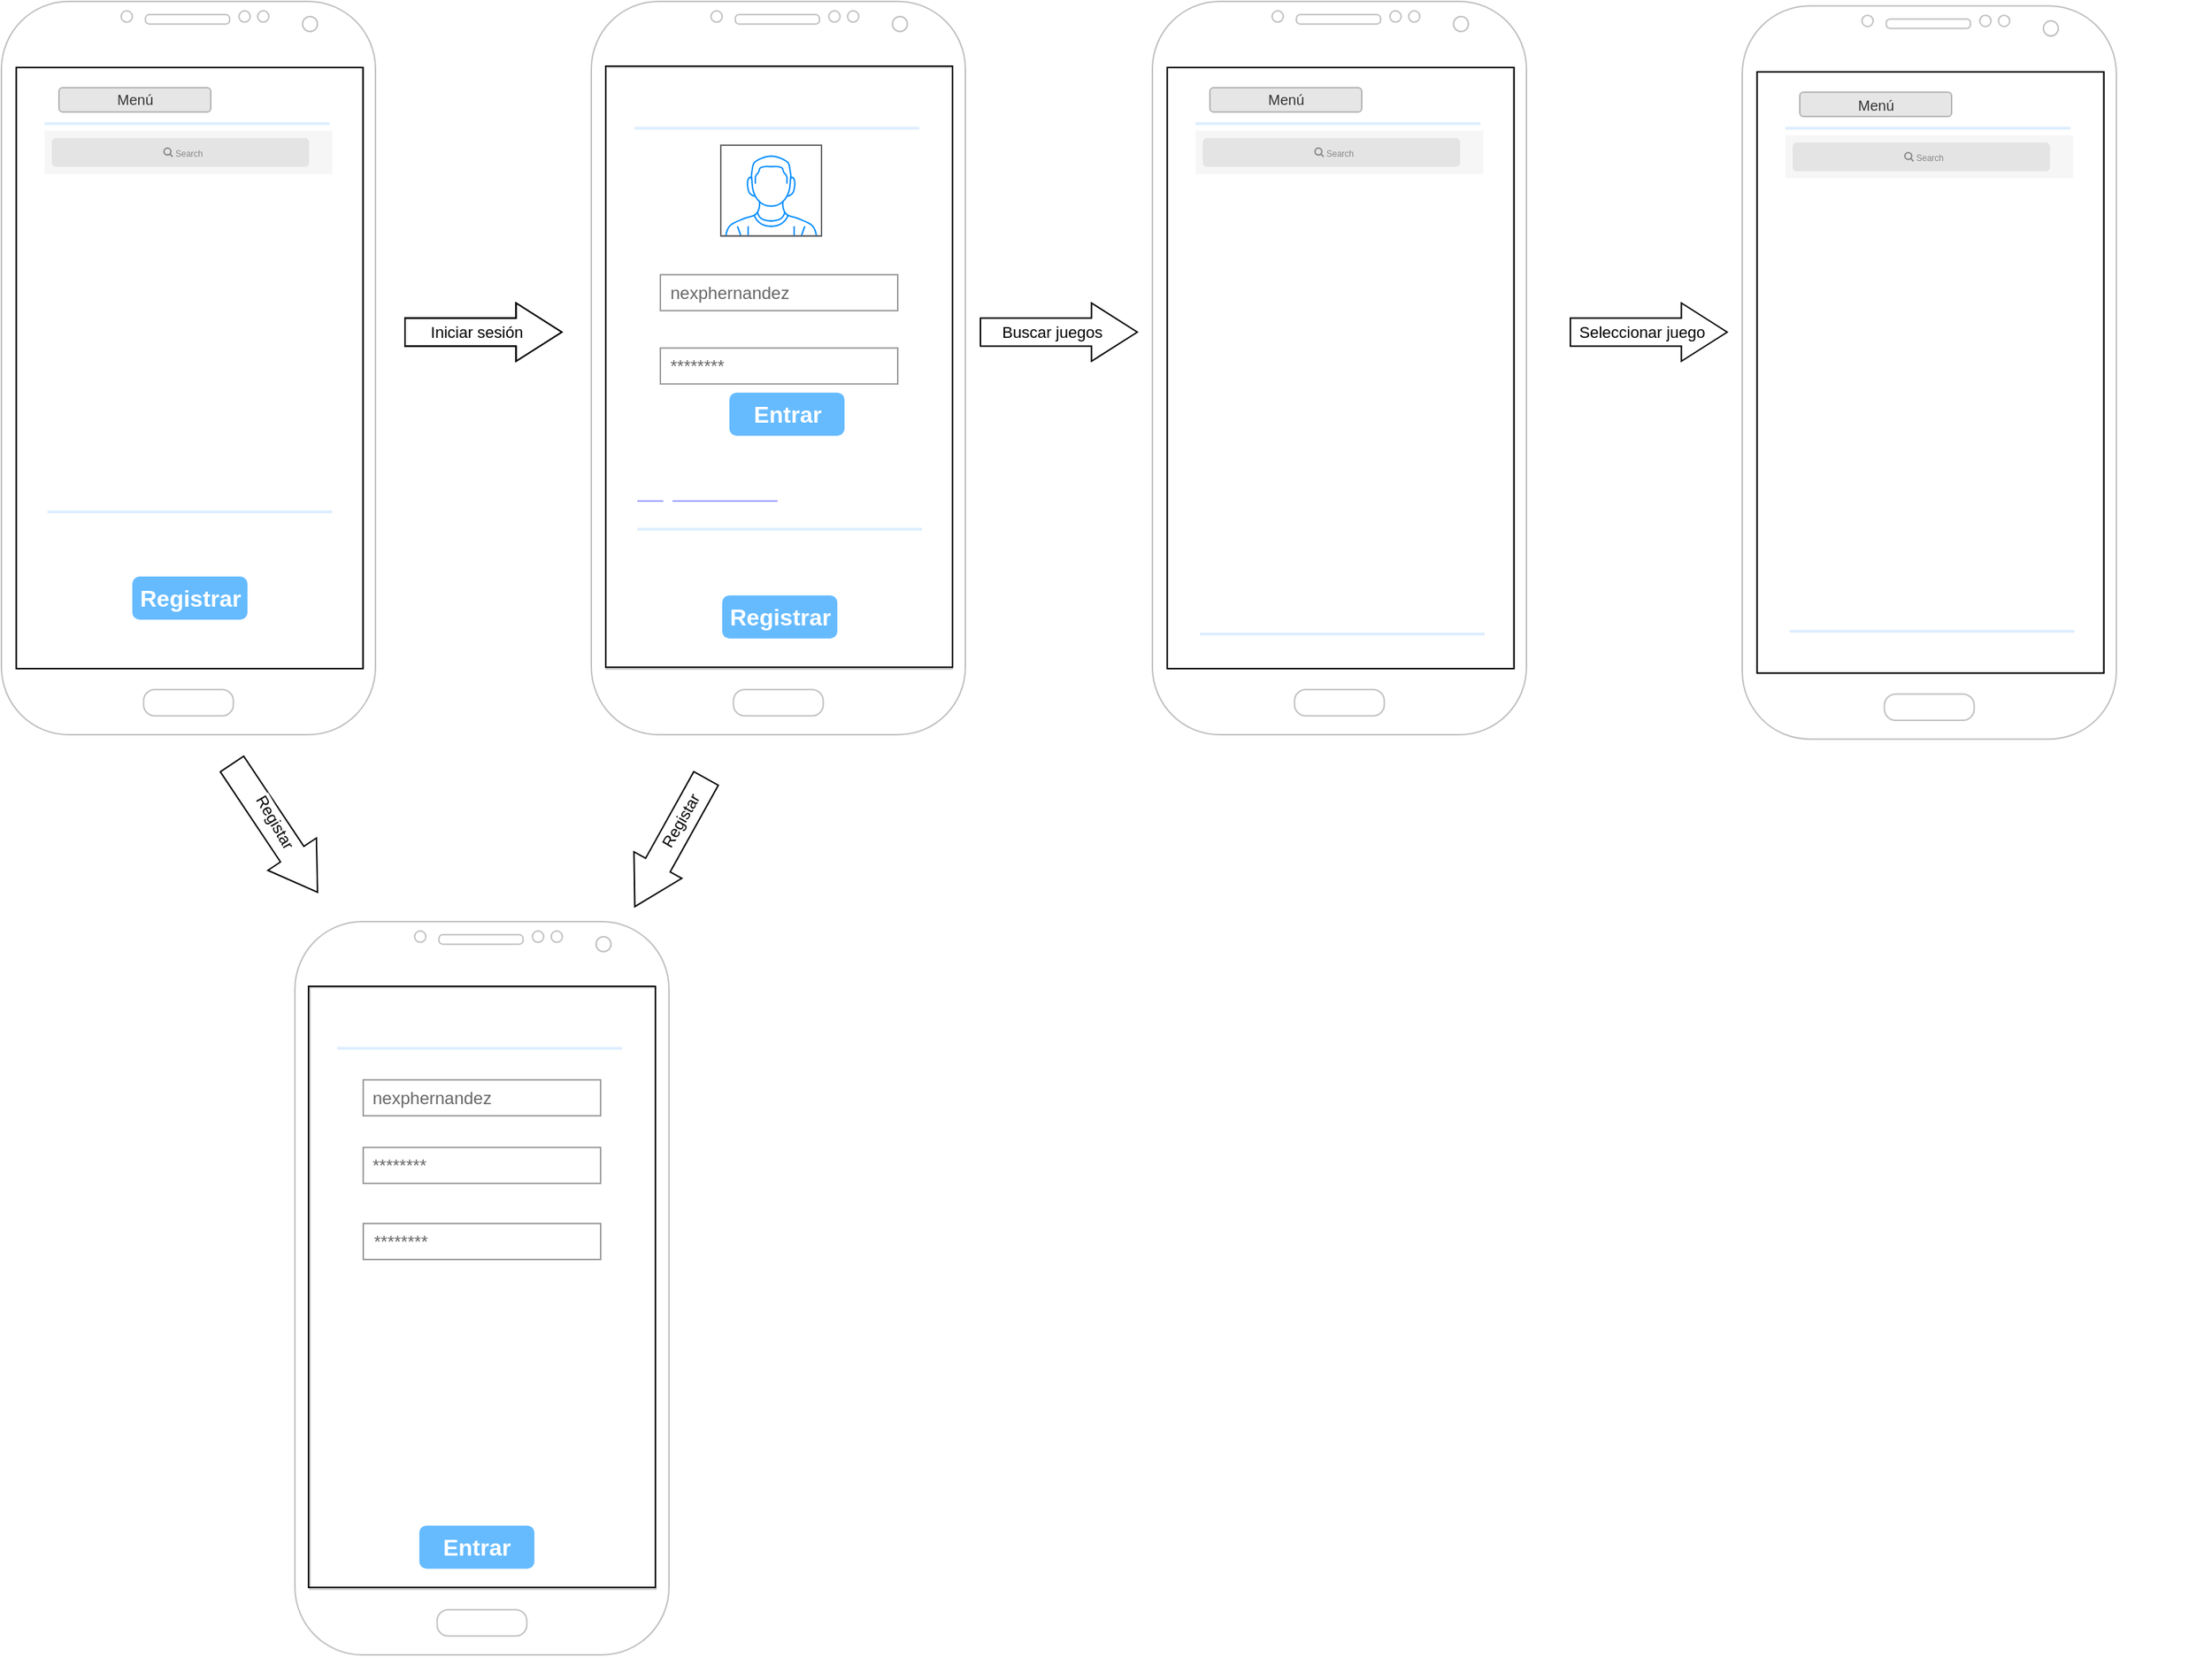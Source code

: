 <mxfile version="26.1.2">
  <diagram name="Página-1" id="VxVOgT0x1ONtilayV7Sd">
    <mxGraphModel dx="1434" dy="1919" grid="1" gridSize="10" guides="1" tooltips="1" connect="1" arrows="1" fold="1" page="1" pageScale="1" pageWidth="827" pageHeight="1169" math="0" shadow="0">
      <root>
        <mxCell id="0" />
        <mxCell id="1" parent="0" />
        <mxCell id="IIyX6i_nuoCQ282CMTwl-94" value="" style="verticalLabelPosition=bottom;verticalAlign=top;html=1;shadow=0;dashed=0;strokeWidth=1;shape=mxgraph.android.phone2;strokeColor=#c0c0c0;movable=1;resizable=1;rotatable=1;deletable=1;editable=1;locked=0;connectable=1;" parent="1" vertex="1">
          <mxGeometry x="620" y="-30.0" width="260" height="510" as="geometry" />
        </mxCell>
        <mxCell id="IIyX6i_nuoCQ282CMTwl-95" value="" style="strokeWidth=1;shadow=0;dashed=0;align=center;html=1;shape=mxgraph.mockup.forms.rrect;rSize=0;fillColor=none;verticalAlign=middle;fontFamily=Helvetica;fontSize=12;strokeColor=none;" parent="1" vertex="1">
          <mxGeometry x="640" y="23.09" width="260" height="410" as="geometry" />
        </mxCell>
        <mxCell id="IIyX6i_nuoCQ282CMTwl-96" value="" style="shape=image;verticalLabelPosition=bottom;labelBackgroundColor=default;verticalAlign=top;aspect=fixed;imageAspect=0;image=https://img.freepik.com/fotos-premium/fondo-rosa-azul-fondo-azul_925897-2520.jpg;imageBackground=none;imageBorder=default;textShadow=0;movable=1;resizable=1;rotatable=1;deletable=1;editable=1;locked=0;connectable=1;" parent="IIyX6i_nuoCQ282CMTwl-95" vertex="1">
          <mxGeometry x="-10" y="-8.09" width="241.1" height="418.09" as="geometry" />
        </mxCell>
        <mxCell id="IIyX6i_nuoCQ282CMTwl-97" value="&lt;span style=&quot;color: rgb(255, 255, 255);&quot;&gt;&lt;b&gt;Inicio Sesión&lt;br&gt;&lt;/b&gt;&lt;/span&gt;" style="strokeWidth=1;shadow=0;dashed=0;align=center;html=1;shape=mxgraph.mockup.forms.anchor;fontSize=12;fontColor=#666666;align=left;resizeWidth=1;spacingLeft=0;strokeColor=#999999;verticalAlign=middle;fontFamily=Helvetica;fillColor=#ffffff;" parent="IIyX6i_nuoCQ282CMTwl-95" vertex="1">
          <mxGeometry width="110" height="20" relative="1" as="geometry">
            <mxPoint x="10" y="10" as="offset" />
          </mxGeometry>
        </mxCell>
        <mxCell id="IIyX6i_nuoCQ282CMTwl-98" value="" style="shape=line;strokeColor=#ddeeff;strokeWidth=2;html=1;resizeWidth=1;shadow=0;dashed=0;align=center;verticalAlign=middle;fontFamily=Helvetica;fontSize=12;fontColor=default;fillColor=#ffffff;" parent="IIyX6i_nuoCQ282CMTwl-95" vertex="1">
          <mxGeometry width="198" height="10" relative="1" as="geometry">
            <mxPoint x="10" y="30" as="offset" />
          </mxGeometry>
        </mxCell>
        <mxCell id="IIyX6i_nuoCQ282CMTwl-99" value="" style="strokeWidth=1;shadow=0;dashed=0;align=center;html=1;shape=mxgraph.mockup.forms.anchor;fontSize=12;fontColor=#666666;align=left;resizeWidth=1;spacingLeft=0;strokeColor=#999999;verticalAlign=middle;fontFamily=Helvetica;fillColor=#ffffff;" parent="IIyX6i_nuoCQ282CMTwl-95" vertex="1">
          <mxGeometry width="110" height="20" relative="1" as="geometry">
            <mxPoint x="70" y="117" as="offset" />
          </mxGeometry>
        </mxCell>
        <mxCell id="IIyX6i_nuoCQ282CMTwl-100" value="nexphernandez" style="strokeWidth=1;shadow=0;dashed=0;align=center;html=1;shape=mxgraph.mockup.forms.rrect;rSize=0;strokeColor=#999999;fontColor=#666666;align=left;spacingLeft=5;resizeWidth=1;verticalAlign=middle;fontFamily=Helvetica;fontSize=12;fillColor=#ffffff;" parent="IIyX6i_nuoCQ282CMTwl-95" vertex="1">
          <mxGeometry width="165" height="25" relative="1" as="geometry">
            <mxPoint x="28" y="137" as="offset" />
          </mxGeometry>
        </mxCell>
        <mxCell id="IIyX6i_nuoCQ282CMTwl-102" value="********" style="strokeWidth=1;shadow=0;dashed=0;align=center;html=1;shape=mxgraph.mockup.forms.rrect;rSize=0;strokeColor=#999999;fontColor=#666666;align=left;spacingLeft=5;resizeWidth=1;verticalAlign=middle;fontFamily=Helvetica;fontSize=12;fillColor=#ffffff;" parent="IIyX6i_nuoCQ282CMTwl-95" vertex="1">
          <mxGeometry width="165" height="25" relative="1" as="geometry">
            <mxPoint x="28" y="188" as="offset" />
          </mxGeometry>
        </mxCell>
        <mxCell id="IIyX6i_nuoCQ282CMTwl-103" value="Entrar" style="strokeWidth=1;shadow=0;dashed=0;align=center;html=1;shape=mxgraph.mockup.forms.rrect;rSize=5;strokeColor=none;fontColor=#ffffff;fillColor=#66bbff;fontSize=16;fontStyle=1;verticalAlign=middle;fontFamily=Helvetica;" parent="IIyX6i_nuoCQ282CMTwl-95" vertex="1">
          <mxGeometry y="1" width="80" height="30" relative="1" as="geometry">
            <mxPoint x="76" y="-191" as="offset" />
          </mxGeometry>
        </mxCell>
        <mxCell id="IIyX6i_nuoCQ282CMTwl-104" value="&lt;span style=&quot;color: rgb(255, 255, 255);&quot;&gt;Forgot Password?&lt;/span&gt;" style="strokeWidth=1;shadow=0;dashed=0;align=center;html=1;shape=mxgraph.mockup.forms.anchor;fontSize=12;fontColor=#9999ff;align=left;spacingLeft=0;fontStyle=4;resizeWidth=1;strokeColor=#999999;verticalAlign=middle;fontFamily=Helvetica;fillColor=#ffffff;" parent="IIyX6i_nuoCQ282CMTwl-95" vertex="1">
          <mxGeometry y="1" width="165" height="20" relative="1" as="geometry">
            <mxPoint x="10" y="-131" as="offset" />
          </mxGeometry>
        </mxCell>
        <mxCell id="IIyX6i_nuoCQ282CMTwl-105" value="" style="shape=line;strokeColor=#ddeeff;strokeWidth=2;html=1;resizeWidth=1;shadow=0;dashed=0;align=center;verticalAlign=middle;fontFamily=Helvetica;fontSize=12;fontColor=default;fillColor=#ffffff;" parent="IIyX6i_nuoCQ282CMTwl-95" vertex="1">
          <mxGeometry y="1" width="198" height="10" relative="1" as="geometry">
            <mxPoint x="12" y="-101" as="offset" />
          </mxGeometry>
        </mxCell>
        <mxCell id="IIyX6i_nuoCQ282CMTwl-106" value="&lt;span style=&quot;color: rgb(255, 255, 255);&quot;&gt;&lt;b&gt;New User&lt;/b&gt;&lt;/span&gt;" style="strokeWidth=1;shadow=0;dashed=0;align=center;html=1;shape=mxgraph.mockup.forms.anchor;fontSize=12;fontColor=#666666;align=left;spacingLeft=0;resizeWidth=1;strokeColor=#999999;verticalAlign=middle;fontFamily=Helvetica;fillColor=#ffffff;" parent="IIyX6i_nuoCQ282CMTwl-95" vertex="1">
          <mxGeometry y="1" width="165" height="20" relative="1" as="geometry">
            <mxPoint x="10" y="-81" as="offset" />
          </mxGeometry>
        </mxCell>
        <mxCell id="IIyX6i_nuoCQ282CMTwl-107" value="Registrar" style="strokeWidth=1;shadow=0;dashed=0;align=center;html=1;shape=mxgraph.mockup.forms.rrect;rSize=5;strokeColor=none;fontColor=#ffffff;fillColor=#66bbff;fontSize=16;fontStyle=1;verticalAlign=middle;fontFamily=Helvetica;" parent="IIyX6i_nuoCQ282CMTwl-95" vertex="1">
          <mxGeometry y="1" width="80" height="30" relative="1" as="geometry">
            <mxPoint x="71" y="-50" as="offset" />
          </mxGeometry>
        </mxCell>
        <mxCell id="EbH2KKTG_pCXRDOCyX0G-6" value="" style="verticalLabelPosition=bottom;shadow=0;dashed=0;align=center;html=1;verticalAlign=top;strokeWidth=1;shape=mxgraph.mockup.containers.userMale;strokeColor=#666666;strokeColor2=#008cff;" parent="IIyX6i_nuoCQ282CMTwl-95" vertex="1">
          <mxGeometry x="70" y="46.91" width="70" height="63.09" as="geometry" />
        </mxCell>
        <mxCell id="EbH2KKTG_pCXRDOCyX0G-85" value="&lt;span style=&quot;color: rgb(255, 255, 255);&quot;&gt;&lt;b&gt;Nombre de usuario&lt;br&gt;&lt;/b&gt;&lt;/span&gt;" style="strokeWidth=1;shadow=0;dashed=0;align=center;html=1;shape=mxgraph.mockup.forms.anchor;fontSize=12;fontColor=#666666;align=left;resizeWidth=1;spacingLeft=0;strokeColor=#999999;verticalAlign=middle;fontFamily=Helvetica;fillColor=#ffffff;" parent="IIyX6i_nuoCQ282CMTwl-95" vertex="1">
          <mxGeometry x="55.55" y="116.91" width="110" height="20" as="geometry" />
        </mxCell>
        <mxCell id="EbH2KKTG_pCXRDOCyX0G-86" value="&lt;b style=&quot;color: rgb(255, 255, 255);&quot;&gt;Contraseña&lt;/b&gt;" style="strokeWidth=1;shadow=0;dashed=0;align=center;html=1;shape=mxgraph.mockup.forms.anchor;fontSize=12;fontColor=#666666;align=left;resizeWidth=1;spacingLeft=0;strokeColor=#999999;verticalAlign=middle;fontFamily=Helvetica;fillColor=#ffffff;" parent="IIyX6i_nuoCQ282CMTwl-95" vertex="1">
          <mxGeometry x="70" y="166.91" width="110" height="20" as="geometry" />
        </mxCell>
        <mxCell id="oBvNGeNO8NmvsZgds50i-1" value="" style="verticalLabelPosition=bottom;verticalAlign=top;html=1;shadow=0;dashed=0;strokeWidth=1;shape=mxgraph.android.phone2;strokeColor=#c0c0c0;movable=1;resizable=1;rotatable=1;deletable=1;editable=1;locked=0;connectable=1;" parent="1" vertex="1">
          <mxGeometry x="210" y="-30.0" width="260" height="510" as="geometry" />
        </mxCell>
        <mxCell id="oBvNGeNO8NmvsZgds50i-2" value="" style="strokeWidth=1;shadow=0;dashed=0;align=center;html=1;shape=mxgraph.mockup.forms.rrect;rSize=0;fillColor=none;verticalAlign=middle;fontFamily=Helvetica;fontSize=12;strokeColor=none;" parent="1" vertex="1">
          <mxGeometry x="230" y="20.0" width="231.1" height="410" as="geometry" />
        </mxCell>
        <mxCell id="oBvNGeNO8NmvsZgds50i-3" value="" style="shape=image;verticalLabelPosition=bottom;labelBackgroundColor=default;verticalAlign=top;aspect=fixed;imageAspect=0;image=https://img.freepik.com/fotos-premium/fondo-rosa-azul-fondo-azul_925897-2520.jpg;imageBackground=none;imageBorder=default;textShadow=0;movable=1;resizable=1;rotatable=1;deletable=1;editable=1;locked=0;connectable=1;" parent="oBvNGeNO8NmvsZgds50i-2" vertex="1">
          <mxGeometry x="-9.72" y="-4.04" width="241.1" height="418.09" as="geometry" />
        </mxCell>
        <mxCell id="oBvNGeNO8NmvsZgds50i-4" value="&lt;div align=&quot;right&quot;&gt;&lt;span style=&quot;color: rgb(255, 255, 255);&quot;&gt;&lt;b&gt;Iniciar Sesion&lt;/b&gt;&lt;/span&gt;&lt;br&gt;&lt;span style=&quot;color: rgb(255, 255, 255);&quot;&gt;&lt;/span&gt;&lt;/div&gt;" style="strokeWidth=1;shadow=0;dashed=0;align=right;html=1;shape=mxgraph.mockup.forms.anchor;fontSize=12;fontColor=#666666;align=left;resizeWidth=1;spacingLeft=0;strokeColor=#999999;verticalAlign=middle;fontFamily=Helvetica;fillColor=#ffffff;" parent="oBvNGeNO8NmvsZgds50i-2" vertex="1">
          <mxGeometry width="110" height="20" relative="1" as="geometry">
            <mxPoint x="143" y="7" as="offset" />
          </mxGeometry>
        </mxCell>
        <mxCell id="oBvNGeNO8NmvsZgds50i-5" value="" style="shape=line;strokeColor=#ddeeff;strokeWidth=2;html=1;resizeWidth=1;shadow=0;dashed=0;align=center;verticalAlign=middle;fontFamily=Helvetica;fontSize=12;fontColor=default;fillColor=#ffffff;" parent="oBvNGeNO8NmvsZgds50i-2" vertex="1">
          <mxGeometry width="198" height="10" relative="1" as="geometry">
            <mxPoint x="10" y="30" as="offset" />
          </mxGeometry>
        </mxCell>
        <mxCell id="oBvNGeNO8NmvsZgds50i-8" value="" style="strokeWidth=1;shadow=0;dashed=0;align=center;html=1;shape=mxgraph.mockup.forms.anchor;fontSize=12;fontColor=#666666;align=left;resizeWidth=1;spacingLeft=0;strokeColor=#999999;verticalAlign=middle;fontFamily=Helvetica;fillColor=#ffffff;" parent="oBvNGeNO8NmvsZgds50i-2" vertex="1">
          <mxGeometry width="110" height="20" relative="1" as="geometry">
            <mxPoint x="74" y="129" as="offset" />
          </mxGeometry>
        </mxCell>
        <mxCell id="oBvNGeNO8NmvsZgds50i-12" value="" style="shape=line;strokeColor=#ddeeff;strokeWidth=2;html=1;resizeWidth=1;shadow=0;dashed=0;align=center;verticalAlign=middle;fontFamily=Helvetica;fontSize=12;fontColor=default;fillColor=#ffffff;" parent="oBvNGeNO8NmvsZgds50i-2" vertex="1">
          <mxGeometry y="1" width="198" height="10" relative="1" as="geometry">
            <mxPoint x="12" y="-110" as="offset" />
          </mxGeometry>
        </mxCell>
        <mxCell id="oBvNGeNO8NmvsZgds50i-13" value="&lt;span style=&quot;color: rgb(255, 255, 255);&quot;&gt;&lt;b&gt;Nuevo Usuario:&lt;br&gt;&lt;/b&gt;&lt;/span&gt;" style="strokeWidth=1;shadow=0;dashed=0;align=center;html=1;shape=mxgraph.mockup.forms.anchor;fontSize=12;fontColor=#666666;align=left;spacingLeft=0;resizeWidth=1;strokeColor=#999999;verticalAlign=middle;fontFamily=Helvetica;fillColor=#ffffff;" parent="oBvNGeNO8NmvsZgds50i-2" vertex="1">
          <mxGeometry y="1" width="165" height="20" relative="1" as="geometry">
            <mxPoint x="10" y="-90" as="offset" />
          </mxGeometry>
        </mxCell>
        <mxCell id="oBvNGeNO8NmvsZgds50i-14" value="Registrar" style="strokeWidth=1;shadow=0;dashed=0;align=center;html=1;shape=mxgraph.mockup.forms.rrect;rSize=5;strokeColor=none;fontColor=#ffffff;fillColor=#66bbff;fontSize=16;fontStyle=1;verticalAlign=middle;fontFamily=Helvetica;" parent="oBvNGeNO8NmvsZgds50i-2" vertex="1">
          <mxGeometry y="1" width="80" height="30" relative="1" as="geometry">
            <mxPoint x="71" y="-60" as="offset" />
          </mxGeometry>
        </mxCell>
        <mxCell id="oBvNGeNO8NmvsZgds50i-15" value="" style="shape=rect;fillColor=#F6F6F6;strokeColor=none;" parent="oBvNGeNO8NmvsZgds50i-2" vertex="1">
          <mxGeometry x="10" y="40" width="200" height="30" as="geometry" />
        </mxCell>
        <mxCell id="oBvNGeNO8NmvsZgds50i-16" value="" style="html=1;strokeWidth=1;shadow=0;dashed=0;shape=mxgraph.ios7ui.marginRect;rx=3;ry=3;rectMargin=5;fillColor=#E4E4E4;strokeColor=none;" parent="oBvNGeNO8NmvsZgds50i-15" vertex="1">
          <mxGeometry width="188.889" height="30" as="geometry" />
        </mxCell>
        <mxCell id="oBvNGeNO8NmvsZgds50i-17" value="Search" style="shape=mxgraph.ios7.icons.looking_glass;strokeColor=#878789;fillColor=none;fontColor=#878789;labelPosition=right;verticalLabelPosition=middle;align=left;verticalAlign=middle;fontSize=6;fontStyle=0;spacingTop=2;sketch=0;html=1;" parent="oBvNGeNO8NmvsZgds50i-15" vertex="1">
          <mxGeometry x="0.5" y="0.5" width="6" height="6" relative="1" as="geometry">
            <mxPoint x="-17" y="-3" as="offset" />
          </mxGeometry>
        </mxCell>
        <mxCell id="EbH2KKTG_pCXRDOCyX0G-2" value="" style="shape=image;verticalLabelPosition=bottom;labelBackgroundColor=default;verticalAlign=top;aspect=fixed;imageAspect=0;image=https://image.api.playstation.com/vulcan/img/rnd/202111/0506/hcFeWRVGHYK72uOw6Mn6f4Ms.jpg;" parent="oBvNGeNO8NmvsZgds50i-2" vertex="1">
          <mxGeometry y="142.66" width="221.66" height="124.68" as="geometry" />
        </mxCell>
        <mxCell id="EbH2KKTG_pCXRDOCyX0G-3" value="&lt;div align=&quot;right&quot;&gt;&lt;span style=&quot;color: rgb(255, 255, 255);&quot;&gt;&lt;b&gt;Elden Ring&lt;/b&gt;&lt;br&gt;&lt;span style=&quot;color: rgb(255, 255, 255);&quot;&gt;&lt;/span&gt;&lt;/span&gt;&lt;/div&gt;" style="strokeWidth=1;shadow=0;dashed=0;align=right;html=1;shape=mxgraph.mockup.forms.anchor;fontSize=12;fontColor=#666666;align=left;resizeWidth=1;spacingLeft=0;strokeColor=#999999;verticalAlign=middle;fontFamily=Helvetica;fillColor=#ffffff;" parent="oBvNGeNO8NmvsZgds50i-2" vertex="1">
          <mxGeometry y="110" width="110" height="20" as="geometry" />
        </mxCell>
        <mxCell id="EbH2KKTG_pCXRDOCyX0G-7" value="Menú" style="rounded=1;html=1;shadow=0;dashed=0;whiteSpace=wrap;fontSize=10;fillColor=#E6E6E6;align=center;strokeColor=#B3B3B3;fontColor=#333333;" parent="oBvNGeNO8NmvsZgds50i-2" vertex="1">
          <mxGeometry x="20" y="10.0" width="105.5" height="16.88" as="geometry" />
        </mxCell>
        <mxCell id="oBvNGeNO8NmvsZgds50i-19" value="" style="shape=flexArrow;endArrow=classic;html=1;rounded=0;width=19.524;endSize=10.271;" parent="1" edge="1">
          <mxGeometry width="50" height="50" relative="1" as="geometry">
            <mxPoint x="490" y="200" as="sourcePoint" />
            <mxPoint x="600" y="200" as="targetPoint" />
          </mxGeometry>
        </mxCell>
        <mxCell id="oBvNGeNO8NmvsZgds50i-20" value="Iniciar sesión" style="edgeLabel;html=1;align=center;verticalAlign=middle;resizable=0;points=[];" parent="oBvNGeNO8NmvsZgds50i-19" vertex="1" connectable="0">
          <mxGeometry x="0.204" y="2" relative="1" as="geometry">
            <mxPoint x="-16" y="2" as="offset" />
          </mxGeometry>
        </mxCell>
        <mxCell id="EbH2KKTG_pCXRDOCyX0G-9" value="" style="verticalLabelPosition=bottom;verticalAlign=top;html=1;shadow=0;dashed=0;strokeWidth=1;shape=mxgraph.android.phone2;strokeColor=#c0c0c0;movable=1;resizable=1;rotatable=1;deletable=1;editable=1;locked=0;connectable=1;" parent="1" vertex="1">
          <mxGeometry x="1010" y="-30.0" width="260" height="510" as="geometry" />
        </mxCell>
        <mxCell id="EbH2KKTG_pCXRDOCyX0G-10" value="" style="strokeWidth=1;shadow=0;dashed=0;align=center;html=1;shape=mxgraph.mockup.forms.rrect;rSize=0;fillColor=none;verticalAlign=middle;fontFamily=Helvetica;fontSize=12;strokeColor=none;" parent="1" vertex="1">
          <mxGeometry x="1030" y="20.0" width="231.1" height="410" as="geometry" />
        </mxCell>
        <mxCell id="EbH2KKTG_pCXRDOCyX0G-11" value="" style="shape=image;verticalLabelPosition=bottom;labelBackgroundColor=default;verticalAlign=top;aspect=fixed;imageAspect=0;image=https://img.freepik.com/fotos-premium/fondo-rosa-azul-fondo-azul_925897-2520.jpg;imageBackground=none;imageBorder=default;textShadow=0;movable=1;resizable=1;rotatable=1;deletable=1;editable=1;locked=0;connectable=1;" parent="EbH2KKTG_pCXRDOCyX0G-10" vertex="1">
          <mxGeometry x="-9.72" y="-4.04" width="241.1" height="418.09" as="geometry" />
        </mxCell>
        <mxCell id="EbH2KKTG_pCXRDOCyX0G-12" value="&lt;span style=&quot;color: rgb(255, 255, 255);&quot;&gt;nexphernandez&lt;/span&gt;" style="strokeWidth=1;shadow=0;dashed=0;align=right;html=1;shape=mxgraph.mockup.forms.anchor;fontSize=12;fontColor=#666666;align=left;resizeWidth=1;spacingLeft=0;strokeColor=#999999;verticalAlign=middle;fontFamily=Helvetica;fillColor=#ffffff;" parent="EbH2KKTG_pCXRDOCyX0G-10" vertex="1">
          <mxGeometry width="110" height="20" relative="1" as="geometry">
            <mxPoint x="143" y="7" as="offset" />
          </mxGeometry>
        </mxCell>
        <mxCell id="EbH2KKTG_pCXRDOCyX0G-13" value="" style="shape=line;strokeColor=#ddeeff;strokeWidth=2;html=1;resizeWidth=1;shadow=0;dashed=0;align=center;verticalAlign=middle;fontFamily=Helvetica;fontSize=12;fontColor=default;fillColor=#ffffff;" parent="EbH2KKTG_pCXRDOCyX0G-10" vertex="1">
          <mxGeometry width="198" height="10" relative="1" as="geometry">
            <mxPoint x="10" y="30" as="offset" />
          </mxGeometry>
        </mxCell>
        <mxCell id="EbH2KKTG_pCXRDOCyX0G-14" value="" style="strokeWidth=1;shadow=0;dashed=0;align=center;html=1;shape=mxgraph.mockup.forms.anchor;fontSize=12;fontColor=#666666;align=left;resizeWidth=1;spacingLeft=0;strokeColor=#999999;verticalAlign=middle;fontFamily=Helvetica;fillColor=#ffffff;" parent="EbH2KKTG_pCXRDOCyX0G-10" vertex="1">
          <mxGeometry width="110" height="20" relative="1" as="geometry">
            <mxPoint x="74" y="129" as="offset" />
          </mxGeometry>
        </mxCell>
        <mxCell id="EbH2KKTG_pCXRDOCyX0G-15" value="" style="shape=line;strokeColor=#ddeeff;strokeWidth=2;html=1;resizeWidth=1;shadow=0;dashed=0;align=center;verticalAlign=middle;fontFamily=Helvetica;fontSize=12;fontColor=default;fillColor=#ffffff;" parent="EbH2KKTG_pCXRDOCyX0G-10" vertex="1">
          <mxGeometry y="1" width="198" height="10" relative="1" as="geometry">
            <mxPoint x="13" y="-25" as="offset" />
          </mxGeometry>
        </mxCell>
        <mxCell id="EbH2KKTG_pCXRDOCyX0G-16" value="&lt;span style=&quot;color: rgb(255, 255, 255);&quot;&gt;&lt;b&gt;Cerrar sesión&lt;br&gt;&lt;/b&gt;&lt;/span&gt;" style="strokeWidth=1;shadow=0;dashed=0;align=center;html=1;shape=mxgraph.mockup.forms.anchor;fontSize=12;fontColor=#666666;align=left;spacingLeft=0;resizeWidth=1;strokeColor=#999999;verticalAlign=middle;fontFamily=Helvetica;fillColor=#ffffff;" parent="EbH2KKTG_pCXRDOCyX0G-10" vertex="1">
          <mxGeometry y="1" width="165" height="20" relative="1" as="geometry">
            <mxPoint x="140" y="-16" as="offset" />
          </mxGeometry>
        </mxCell>
        <mxCell id="EbH2KKTG_pCXRDOCyX0G-18" value="" style="shape=rect;fillColor=#F6F6F6;strokeColor=none;" parent="EbH2KKTG_pCXRDOCyX0G-10" vertex="1">
          <mxGeometry x="10" y="40" width="200" height="30" as="geometry" />
        </mxCell>
        <mxCell id="EbH2KKTG_pCXRDOCyX0G-19" value="" style="html=1;strokeWidth=1;shadow=0;dashed=0;shape=mxgraph.ios7ui.marginRect;rx=3;ry=3;rectMargin=5;fillColor=#E4E4E4;strokeColor=none;" parent="EbH2KKTG_pCXRDOCyX0G-18" vertex="1">
          <mxGeometry width="188.889" height="30" as="geometry" />
        </mxCell>
        <mxCell id="EbH2KKTG_pCXRDOCyX0G-20" value="Search" style="shape=mxgraph.ios7.icons.looking_glass;strokeColor=#878789;fillColor=none;fontColor=#878789;labelPosition=right;verticalLabelPosition=middle;align=left;verticalAlign=middle;fontSize=6;fontStyle=0;spacingTop=2;sketch=0;html=1;" parent="EbH2KKTG_pCXRDOCyX0G-18" vertex="1">
          <mxGeometry x="0.5" y="0.5" width="6" height="6" relative="1" as="geometry">
            <mxPoint x="-17" y="-3" as="offset" />
          </mxGeometry>
        </mxCell>
        <mxCell id="EbH2KKTG_pCXRDOCyX0G-21" value="" style="shape=image;verticalLabelPosition=bottom;labelBackgroundColor=default;verticalAlign=top;aspect=fixed;imageAspect=0;image=https://image.api.playstation.com/vulcan/img/rnd/202111/0506/hcFeWRVGHYK72uOw6Mn6f4Ms.jpg;" parent="EbH2KKTG_pCXRDOCyX0G-10" vertex="1">
          <mxGeometry x="-1.39" y="100" width="221.66" height="124.68" as="geometry" />
        </mxCell>
        <mxCell id="EbH2KKTG_pCXRDOCyX0G-22" value="&lt;div align=&quot;right&quot;&gt;&lt;span style=&quot;color: rgb(255, 255, 255);&quot;&gt;&lt;b&gt;Elden Ring&lt;/b&gt;&lt;br&gt;&lt;span style=&quot;color: rgb(255, 255, 255);&quot;&gt;&lt;/span&gt;&lt;/span&gt;&lt;/div&gt;" style="strokeWidth=1;shadow=0;dashed=0;align=right;html=1;shape=mxgraph.mockup.forms.anchor;fontSize=12;fontColor=#666666;align=left;resizeWidth=1;spacingLeft=0;strokeColor=#999999;verticalAlign=middle;fontFamily=Helvetica;fillColor=#ffffff;" parent="EbH2KKTG_pCXRDOCyX0G-10" vertex="1">
          <mxGeometry y="80" width="110" height="20" as="geometry" />
        </mxCell>
        <mxCell id="EbH2KKTG_pCXRDOCyX0G-23" value="Menú" style="rounded=1;html=1;shadow=0;dashed=0;whiteSpace=wrap;fontSize=10;fillColor=#E6E6E6;align=center;strokeColor=#B3B3B3;fontColor=#333333;" parent="EbH2KKTG_pCXRDOCyX0G-10" vertex="1">
          <mxGeometry x="20" y="10.0" width="105.5" height="16.88" as="geometry" />
        </mxCell>
        <mxCell id="EbH2KKTG_pCXRDOCyX0G-24" value="&lt;span style=&quot;color: rgb(255, 255, 255);&quot;&gt;Obten el juego&lt;/span&gt;" style="strokeWidth=1;shadow=0;dashed=0;align=right;html=1;shape=mxgraph.mockup.forms.anchor;fontSize=12;fontColor=#666666;align=left;resizeWidth=1;spacingLeft=0;strokeColor=#999999;verticalAlign=middle;fontFamily=Helvetica;fillColor=#ffffff;" parent="EbH2KKTG_pCXRDOCyX0G-10" vertex="1">
          <mxGeometry x="60.55" y="224.68" width="110" height="20" as="geometry" />
        </mxCell>
        <mxCell id="EbH2KKTG_pCXRDOCyX0G-28" value="&lt;b&gt;&lt;span style=&quot;color: rgb(255, 255, 255);&quot;&gt;Assassin&#39;s creed valhalla&lt;/span&gt;&lt;/b&gt;" style="strokeWidth=1;shadow=0;dashed=0;align=right;html=1;shape=mxgraph.mockup.forms.anchor;fontSize=12;fontColor=#666666;align=left;resizeWidth=1;spacingLeft=0;strokeColor=#999999;verticalAlign=middle;fontFamily=Helvetica;fillColor=#ffffff;" parent="EbH2KKTG_pCXRDOCyX0G-10" vertex="1">
          <mxGeometry x="-1.39" y="240.0" width="110" height="20" as="geometry" />
        </mxCell>
        <mxCell id="EbH2KKTG_pCXRDOCyX0G-32" value="" style="shape=image;verticalLabelPosition=bottom;labelBackgroundColor=default;verticalAlign=top;aspect=fixed;imageAspect=0;image=https://cdn1.epicgames.com/400347196e674de89c23cc2a7f2121db/offer/AC%20KINGDOM%20PREORDER_STANDARD%20EDITION_EPIC_Key_Art_Wide_3840x2160-3840x2160-485fe17203671386c71bde8110886c7d.jpg;" parent="EbH2KKTG_pCXRDOCyX0G-10" vertex="1">
          <mxGeometry x="-1.001e-13" y="260.0" width="222.22" height="125" as="geometry" />
        </mxCell>
        <mxCell id="EbH2KKTG_pCXRDOCyX0G-26" value="" style="shape=flexArrow;endArrow=classic;html=1;rounded=0;width=19.524;endSize=10.271;" parent="1" edge="1">
          <mxGeometry width="50" height="50" relative="1" as="geometry">
            <mxPoint x="890" y="200" as="sourcePoint" />
            <mxPoint x="1000" y="200" as="targetPoint" />
          </mxGeometry>
        </mxCell>
        <mxCell id="EbH2KKTG_pCXRDOCyX0G-27" value="Buscar juegos" style="edgeLabel;html=1;align=center;verticalAlign=middle;resizable=0;points=[];" parent="EbH2KKTG_pCXRDOCyX0G-26" vertex="1" connectable="0">
          <mxGeometry x="0.204" y="2" relative="1" as="geometry">
            <mxPoint x="-16" y="2" as="offset" />
          </mxGeometry>
        </mxCell>
        <mxCell id="EbH2KKTG_pCXRDOCyX0G-29" value="&lt;div align=&quot;right&quot;&gt;&lt;span style=&quot;color: rgb(255, 255, 255);&quot;&gt;&lt;b&gt;Elden Ring&lt;/b&gt;&lt;br&gt;&lt;span style=&quot;color: rgb(255, 255, 255);&quot;&gt;&lt;/span&gt;&lt;/span&gt;&lt;/div&gt;" style="strokeWidth=1;shadow=0;dashed=0;align=right;html=1;shape=mxgraph.mockup.forms.anchor;fontSize=12;fontColor=#666666;align=left;resizeWidth=1;spacingLeft=0;strokeColor=#999999;verticalAlign=middle;fontFamily=Helvetica;fillColor=#ffffff;" parent="1" vertex="1">
          <mxGeometry x="1426" y="233.09" width="160" height="130" as="geometry" />
        </mxCell>
        <mxCell id="EbH2KKTG_pCXRDOCyX0G-33" value="" style="verticalLabelPosition=bottom;verticalAlign=top;html=1;shadow=0;dashed=0;strokeWidth=1;shape=mxgraph.android.phone2;strokeColor=#c0c0c0;movable=1;resizable=1;rotatable=1;deletable=1;editable=1;locked=0;connectable=1;" parent="1" vertex="1">
          <mxGeometry x="1420" y="-26.91" width="260" height="510" as="geometry" />
        </mxCell>
        <mxCell id="EbH2KKTG_pCXRDOCyX0G-34" value="" style="strokeWidth=1;shadow=0;dashed=0;align=center;html=1;shape=mxgraph.mockup.forms.rrect;rSize=0;fillColor=none;verticalAlign=middle;fontFamily=Helvetica;fontSize=12;strokeColor=none;" parent="1" vertex="1">
          <mxGeometry x="1440" y="23.09" width="295" height="410" as="geometry" />
        </mxCell>
        <mxCell id="EbH2KKTG_pCXRDOCyX0G-35" value="" style="shape=image;verticalLabelPosition=bottom;labelBackgroundColor=default;verticalAlign=top;aspect=fixed;imageAspect=0;image=https://img.freepik.com/fotos-premium/fondo-rosa-azul-fondo-azul_925897-2520.jpg;imageBackground=none;imageBorder=default;textShadow=0;movable=1;resizable=1;rotatable=1;deletable=1;editable=1;locked=0;connectable=1;" parent="EbH2KKTG_pCXRDOCyX0G-34" vertex="1">
          <mxGeometry x="-9.72" y="-4.04" width="241.1" height="418.09" as="geometry" />
        </mxCell>
        <mxCell id="EbH2KKTG_pCXRDOCyX0G-36" value="&lt;span style=&quot;color: rgb(255, 255, 255);&quot;&gt;nexphernandez&lt;/span&gt;" style="strokeWidth=1;shadow=0;dashed=0;align=right;html=1;shape=mxgraph.mockup.forms.anchor;fontSize=12;fontColor=#666666;align=left;resizeWidth=1;spacingLeft=0;strokeColor=#999999;verticalAlign=middle;fontFamily=Helvetica;fillColor=#ffffff;" parent="EbH2KKTG_pCXRDOCyX0G-34" vertex="1">
          <mxGeometry width="110" height="20" relative="1" as="geometry">
            <mxPoint x="143" y="7" as="offset" />
          </mxGeometry>
        </mxCell>
        <mxCell id="EbH2KKTG_pCXRDOCyX0G-37" value="" style="shape=line;strokeColor=#ddeeff;strokeWidth=2;html=1;resizeWidth=1;shadow=0;dashed=0;align=center;verticalAlign=middle;fontFamily=Helvetica;fontSize=12;fontColor=default;fillColor=#ffffff;" parent="EbH2KKTG_pCXRDOCyX0G-34" vertex="1">
          <mxGeometry width="198" height="10" relative="1" as="geometry">
            <mxPoint x="10" y="30" as="offset" />
          </mxGeometry>
        </mxCell>
        <mxCell id="EbH2KKTG_pCXRDOCyX0G-38" value="" style="strokeWidth=1;shadow=0;dashed=0;align=center;html=1;shape=mxgraph.mockup.forms.anchor;fontSize=12;fontColor=#666666;align=left;resizeWidth=1;spacingLeft=0;strokeColor=#999999;verticalAlign=middle;fontFamily=Helvetica;fillColor=#ffffff;" parent="EbH2KKTG_pCXRDOCyX0G-34" vertex="1">
          <mxGeometry width="110" height="20" relative="1" as="geometry">
            <mxPoint x="74" y="129" as="offset" />
          </mxGeometry>
        </mxCell>
        <mxCell id="EbH2KKTG_pCXRDOCyX0G-39" value="" style="shape=line;strokeColor=#ddeeff;strokeWidth=2;html=1;resizeWidth=1;shadow=0;dashed=0;align=center;verticalAlign=middle;fontFamily=Helvetica;fontSize=12;fontColor=default;fillColor=#ffffff;" parent="EbH2KKTG_pCXRDOCyX0G-34" vertex="1">
          <mxGeometry y="1" width="198" height="10" relative="1" as="geometry">
            <mxPoint x="13" y="-30" as="offset" />
          </mxGeometry>
        </mxCell>
        <mxCell id="EbH2KKTG_pCXRDOCyX0G-40" value="&lt;span style=&quot;color: rgb(255, 255, 255);&quot;&gt;&lt;b&gt;Cerrar sesión&lt;br&gt;&lt;/b&gt;&lt;/span&gt;" style="strokeWidth=1;shadow=0;dashed=0;align=center;html=1;shape=mxgraph.mockup.forms.anchor;fontSize=12;fontColor=#666666;align=left;spacingLeft=0;resizeWidth=1;strokeColor=#999999;verticalAlign=middle;fontFamily=Helvetica;fillColor=#ffffff;" parent="EbH2KKTG_pCXRDOCyX0G-34" vertex="1">
          <mxGeometry y="1" width="165" height="20" relative="1" as="geometry">
            <mxPoint x="140" y="-20" as="offset" />
          </mxGeometry>
        </mxCell>
        <mxCell id="EbH2KKTG_pCXRDOCyX0G-41" value="" style="shape=rect;fillColor=#F6F6F6;strokeColor=none;" parent="EbH2KKTG_pCXRDOCyX0G-34" vertex="1">
          <mxGeometry x="10" y="40" width="200" height="30" as="geometry" />
        </mxCell>
        <mxCell id="EbH2KKTG_pCXRDOCyX0G-42" value="" style="html=1;strokeWidth=1;shadow=0;dashed=0;shape=mxgraph.ios7ui.marginRect;rx=3;ry=3;rectMargin=5;fillColor=#E4E4E4;strokeColor=none;" parent="EbH2KKTG_pCXRDOCyX0G-41" vertex="1">
          <mxGeometry width="188.889" height="30" as="geometry" />
        </mxCell>
        <mxCell id="EbH2KKTG_pCXRDOCyX0G-43" value="Search" style="shape=mxgraph.ios7.icons.looking_glass;strokeColor=#878789;fillColor=none;fontColor=#878789;labelPosition=right;verticalLabelPosition=middle;align=left;verticalAlign=middle;fontSize=6;fontStyle=0;spacingTop=2;sketch=0;html=1;" parent="EbH2KKTG_pCXRDOCyX0G-41" vertex="1">
          <mxGeometry x="0.5" y="0.5" width="6" height="6" relative="1" as="geometry">
            <mxPoint x="-17" y="-3" as="offset" />
          </mxGeometry>
        </mxCell>
        <mxCell id="EbH2KKTG_pCXRDOCyX0G-44" value="" style="shape=image;verticalLabelPosition=bottom;labelBackgroundColor=default;verticalAlign=top;aspect=fixed;imageAspect=0;image=https://image.api.playstation.com/vulcan/img/rnd/202111/0506/hcFeWRVGHYK72uOw6Mn6f4Ms.jpg;" parent="EbH2KKTG_pCXRDOCyX0G-34" vertex="1">
          <mxGeometry x="-0.83" y="110" width="221.66" height="124.68" as="geometry" />
        </mxCell>
        <mxCell id="EbH2KKTG_pCXRDOCyX0G-45" value="&lt;div align=&quot;right&quot;&gt;&lt;span style=&quot;color: rgb(255, 255, 255);&quot;&gt;&lt;b&gt;Elden Ring&lt;/b&gt;&lt;br&gt;&lt;span style=&quot;color: rgb(255, 255, 255);&quot;&gt;&lt;/span&gt;&lt;/span&gt;&lt;/div&gt;" style="strokeWidth=1;shadow=0;dashed=0;align=right;html=1;shape=mxgraph.mockup.forms.anchor;fontSize=12;fontColor=#666666;align=left;resizeWidth=1;spacingLeft=0;strokeColor=#999999;verticalAlign=middle;fontFamily=Helvetica;fillColor=#ffffff;" parent="EbH2KKTG_pCXRDOCyX0G-34" vertex="1">
          <mxGeometry y="90" width="110" height="20" as="geometry" />
        </mxCell>
        <mxCell id="EbH2KKTG_pCXRDOCyX0G-46" value="Menú" style="rounded=1;html=1;shadow=0;dashed=0;whiteSpace=wrap;fontSize=10;fillColor=#E6E6E6;align=center;strokeColor=#B3B3B3;fontColor=#333333;" parent="EbH2KKTG_pCXRDOCyX0G-34" vertex="1">
          <mxGeometry x="20" y="10.0" width="105.5" height="16.88" as="geometry" />
        </mxCell>
        <mxCell id="EbH2KKTG_pCXRDOCyX0G-47" value="" style="strokeWidth=1;shadow=0;dashed=0;align=right;html=1;shape=mxgraph.mockup.forms.anchor;fontSize=12;fontColor=#666666;align=left;resizeWidth=1;spacingLeft=0;strokeColor=#999999;verticalAlign=middle;fontFamily=Helvetica;fillColor=#ffffff;" parent="EbH2KKTG_pCXRDOCyX0G-34" vertex="1">
          <mxGeometry x="60.55" y="234.68" width="110" height="20" as="geometry" />
        </mxCell>
        <mxCell id="EbH2KKTG_pCXRDOCyX0G-48" value="" style="strokeWidth=1;shadow=0;dashed=0;align=right;html=1;shape=mxgraph.mockup.forms.anchor;fontSize=12;fontColor=#666666;align=left;resizeWidth=1;spacingLeft=0;strokeColor=#999999;verticalAlign=middle;fontFamily=Helvetica;fillColor=#ffffff;" parent="EbH2KKTG_pCXRDOCyX0G-34" vertex="1">
          <mxGeometry y="260.0" width="110" height="20" as="geometry" />
        </mxCell>
        <mxCell id="EbH2KKTG_pCXRDOCyX0G-49" value="&lt;u style=&quot;color: rgb(255, 255, 255);&quot;&gt;&lt;b style=&quot;color: rgb(255, 255, 255);&quot;&gt;Requerimientos&lt;/b&gt;&lt;/u&gt;" style="strokeWidth=1;shadow=0;dashed=0;align=right;html=1;shape=mxgraph.mockup.forms.anchor;fontSize=12;fontColor=#666666;align=left;resizeWidth=1;spacingLeft=0;strokeColor=#999999;verticalAlign=middle;fontFamily=Helvetica;fillColor=#ffffff;" parent="EbH2KKTG_pCXRDOCyX0G-34" vertex="1">
          <mxGeometry x="-0.83" y="240.0" width="110" height="20" as="geometry" />
        </mxCell>
        <mxCell id="EbH2KKTG_pCXRDOCyX0G-50" value="" style="strokeWidth=1;shadow=0;dashed=0;align=right;html=1;shape=mxgraph.mockup.forms.anchor;fontSize=12;fontColor=#666666;align=left;resizeWidth=1;spacingLeft=0;strokeColor=#999999;verticalAlign=middle;fontFamily=Helvetica;fillColor=#ffffff;" parent="EbH2KKTG_pCXRDOCyX0G-34" vertex="1">
          <mxGeometry x="-0.83" y="260" width="200.83" height="100" as="geometry" />
        </mxCell>
        <mxCell id="EbH2KKTG_pCXRDOCyX0G-56" value="&lt;span style=&quot;color: rgb(0, 0, 0);&quot;&gt;&lt;span style=&quot;color: rgb(255, 255, 255);&quot;&gt;&lt;span style=&quot;color: rgb(255, 255, 255);&quot;&gt;Sistema operativo: Windows 10.&lt;/span&gt;&lt;br&gt;&lt;span style=&quot;color: rgb(255, 255, 255);&quot;&gt;Procesador: Intel Core i5-8400 o AMD&amp;nbsp;&lt;/span&gt;&lt;br&gt;&lt;span style=&quot;color: rgb(255, 255, 255);&quot;&gt;Ryzen 3 3300X.&lt;/span&gt;&lt;br&gt;&lt;/span&gt;&lt;/span&gt;&lt;div&gt;&lt;span style=&quot;color: rgb(255, 255, 255);&quot;&gt;Tarjeta gráfica: NVIDIA GeForce 1060 de&amp;nbsp;&lt;/span&gt;&lt;/div&gt;&lt;div&gt;&lt;span style=&quot;color: rgb(255, 255, 255);&quot;&gt;3 GB o AMD Radeon RX 580 de 4 GB.&lt;/span&gt;&lt;/div&gt;&lt;div&gt;&lt;span style=&quot;color: rgb(255, 255, 255);&quot;&gt;Memoria RAM: 12 GB.DirectX: 12.&lt;/span&gt;&lt;/div&gt;&lt;div&gt;&lt;span style=&quot;color: rgb(255, 255, 255);&quot;&gt;Almacenamiento: 60 GB.Tarjeta de&amp;nbsp;&lt;/span&gt;&lt;/div&gt;&lt;div&gt;&lt;span style=&quot;color: rgb(255, 255, 255);&quot;&gt;sonido: que sea compatible con Windows.&lt;/span&gt;&lt;/div&gt;&lt;div&gt;&lt;span style=&quot;color: rgb(255, 255, 255);&quot;&gt;&lt;/span&gt;&lt;/div&gt;&lt;span style=&quot;color: rgba(0, 0, 0, 0);&quot;&gt;&lt;span style=&quot;color: rgb(255, 255, 255);&quot;&gt;&lt;br&gt;&lt;br&gt;&lt;br&gt;&lt;/span&gt;&lt;/span&gt;&lt;div&gt;&lt;span style=&quot;color: rgba(0, 0, 0, 0);&quot;&gt;&lt;span style=&quot;color: rgba(0, 0, 0, 0);&quot;&gt;&lt;br&gt;&lt;/span&gt;&lt;/span&gt;&lt;/div&gt;" style="strokeWidth=1;shadow=0;dashed=0;align=right;html=1;shape=mxgraph.mockup.forms.anchor;fontSize=12;fontColor=#666666;align=left;resizeWidth=1;spacingLeft=0;strokeColor=#999999;verticalAlign=middle;fontFamily=Helvetica;fillColor=#ffffff;" parent="EbH2KKTG_pCXRDOCyX0G-34" vertex="1">
          <mxGeometry x="-0.83" y="290" width="250" height="120" as="geometry" />
        </mxCell>
        <mxCell id="EbH2KKTG_pCXRDOCyX0G-58" value="&lt;span style=&quot;color: rgb(255, 255, 255);&quot;&gt;&lt;b&gt;Comprar clave:&lt;br&gt;&lt;/b&gt;&lt;/span&gt;" style="strokeWidth=1;shadow=0;dashed=0;align=center;html=1;shape=mxgraph.mockup.forms.anchor;fontSize=12;fontColor=#666666;align=left;spacingLeft=0;resizeWidth=1;strokeColor=#999999;verticalAlign=middle;fontFamily=Helvetica;fillColor=#ffffff;" parent="EbH2KKTG_pCXRDOCyX0G-34" vertex="1">
          <mxGeometry x="130" y="90.0" width="165" height="20" as="geometry" />
        </mxCell>
        <mxCell id="EbH2KKTG_pCXRDOCyX0G-60" value="" style="shape=flexArrow;endArrow=classic;html=1;rounded=0;width=19.524;endSize=10.271;" parent="1" edge="1">
          <mxGeometry width="50" height="50" relative="1" as="geometry">
            <mxPoint x="1300" y="200" as="sourcePoint" />
            <mxPoint x="1410" y="200" as="targetPoint" />
          </mxGeometry>
        </mxCell>
        <mxCell id="EbH2KKTG_pCXRDOCyX0G-61" value="Seleccionar juego" style="edgeLabel;html=1;align=center;verticalAlign=middle;resizable=0;points=[];" parent="EbH2KKTG_pCXRDOCyX0G-60" vertex="1" connectable="0">
          <mxGeometry x="0.204" y="2" relative="1" as="geometry">
            <mxPoint x="-16" y="2" as="offset" />
          </mxGeometry>
        </mxCell>
        <mxCell id="EbH2KKTG_pCXRDOCyX0G-62" value="" style="verticalLabelPosition=bottom;verticalAlign=top;html=1;shadow=0;dashed=0;strokeWidth=1;shape=mxgraph.android.phone2;strokeColor=#c0c0c0;movable=1;resizable=1;rotatable=1;deletable=1;editable=1;locked=0;connectable=1;" parent="1" vertex="1">
          <mxGeometry x="414" y="610.0" width="260" height="510" as="geometry" />
        </mxCell>
        <mxCell id="EbH2KKTG_pCXRDOCyX0G-63" value="" style="strokeWidth=1;shadow=0;dashed=0;align=center;html=1;shape=mxgraph.mockup.forms.rrect;rSize=0;fillColor=none;verticalAlign=middle;fontFamily=Helvetica;fontSize=12;strokeColor=none;" parent="1" vertex="1">
          <mxGeometry x="433.45" y="663.09" width="231.1" height="410" as="geometry" />
        </mxCell>
        <mxCell id="EbH2KKTG_pCXRDOCyX0G-64" value="" style="shape=image;verticalLabelPosition=bottom;labelBackgroundColor=default;verticalAlign=top;aspect=fixed;imageAspect=0;image=https://img.freepik.com/fotos-premium/fondo-rosa-azul-fondo-azul_925897-2520.jpg;imageBackground=none;imageBorder=default;textShadow=0;movable=1;resizable=1;rotatable=1;deletable=1;editable=1;locked=0;connectable=1;" parent="EbH2KKTG_pCXRDOCyX0G-63" vertex="1">
          <mxGeometry x="-10" y="-8.09" width="241.1" height="418.09" as="geometry" />
        </mxCell>
        <mxCell id="EbH2KKTG_pCXRDOCyX0G-65" value="&lt;b&gt;&lt;span style=&quot;color: rgb(255, 255, 255);&quot;&gt;Registro&lt;/span&gt;&lt;/b&gt;" style="strokeWidth=1;shadow=0;dashed=0;align=center;html=1;shape=mxgraph.mockup.forms.anchor;fontSize=12;fontColor=#666666;align=left;resizeWidth=1;spacingLeft=0;strokeColor=#999999;verticalAlign=middle;fontFamily=Helvetica;fillColor=#ffffff;" parent="EbH2KKTG_pCXRDOCyX0G-63" vertex="1">
          <mxGeometry width="110" height="20" relative="1" as="geometry">
            <mxPoint x="10" y="10" as="offset" />
          </mxGeometry>
        </mxCell>
        <mxCell id="EbH2KKTG_pCXRDOCyX0G-66" value="" style="shape=line;strokeColor=#ddeeff;strokeWidth=2;html=1;resizeWidth=1;shadow=0;dashed=0;align=center;verticalAlign=middle;fontFamily=Helvetica;fontSize=12;fontColor=default;fillColor=#ffffff;" parent="EbH2KKTG_pCXRDOCyX0G-63" vertex="1">
          <mxGeometry width="198" height="10" relative="1" as="geometry">
            <mxPoint x="10" y="30" as="offset" />
          </mxGeometry>
        </mxCell>
        <mxCell id="EbH2KKTG_pCXRDOCyX0G-67" value="&lt;span style=&quot;color: rgb(255, 255, 255);&quot;&gt;&lt;b&gt;Nombre de usuario&lt;br&gt;&lt;/b&gt;&lt;/span&gt;" style="strokeWidth=1;shadow=0;dashed=0;align=center;html=1;shape=mxgraph.mockup.forms.anchor;fontSize=12;fontColor=#666666;align=left;resizeWidth=1;spacingLeft=0;strokeColor=#999999;verticalAlign=middle;fontFamily=Helvetica;fillColor=#ffffff;" parent="EbH2KKTG_pCXRDOCyX0G-63" vertex="1">
          <mxGeometry width="110" height="20" relative="1" as="geometry">
            <mxPoint x="56" y="39" as="offset" />
          </mxGeometry>
        </mxCell>
        <mxCell id="EbH2KKTG_pCXRDOCyX0G-68" value="nexphernandez" style="strokeWidth=1;shadow=0;dashed=0;align=center;html=1;shape=mxgraph.mockup.forms.rrect;rSize=0;strokeColor=#999999;fontColor=#666666;align=left;spacingLeft=5;resizeWidth=1;verticalAlign=middle;fontFamily=Helvetica;fontSize=12;fillColor=#ffffff;" parent="EbH2KKTG_pCXRDOCyX0G-63" vertex="1">
          <mxGeometry width="165" height="25" relative="1" as="geometry">
            <mxPoint x="28" y="57" as="offset" />
          </mxGeometry>
        </mxCell>
        <mxCell id="EbH2KKTG_pCXRDOCyX0G-69" value="&lt;b style=&quot;color: rgb(255, 255, 255);&quot;&gt;Contraseña&lt;/b&gt;" style="strokeWidth=1;shadow=0;dashed=0;align=center;html=1;shape=mxgraph.mockup.forms.anchor;fontSize=12;fontColor=#666666;align=left;resizeWidth=1;spacingLeft=0;strokeColor=#999999;verticalAlign=middle;fontFamily=Helvetica;fillColor=#ffffff;" parent="EbH2KKTG_pCXRDOCyX0G-63" vertex="1">
          <mxGeometry width="110" height="20" relative="1" as="geometry">
            <mxPoint x="77" y="85" as="offset" />
          </mxGeometry>
        </mxCell>
        <mxCell id="EbH2KKTG_pCXRDOCyX0G-70" value="********" style="strokeWidth=1;shadow=0;dashed=0;align=center;html=1;shape=mxgraph.mockup.forms.rrect;rSize=0;strokeColor=#999999;fontColor=#666666;align=left;spacingLeft=5;resizeWidth=1;verticalAlign=middle;fontFamily=Helvetica;fontSize=12;fillColor=#ffffff;" parent="EbH2KKTG_pCXRDOCyX0G-63" vertex="1">
          <mxGeometry width="165" height="25" relative="1" as="geometry">
            <mxPoint x="28" y="104" as="offset" />
          </mxGeometry>
        </mxCell>
        <mxCell id="EbH2KKTG_pCXRDOCyX0G-71" value="Entrar" style="strokeWidth=1;shadow=0;dashed=0;align=center;html=1;shape=mxgraph.mockup.forms.rrect;rSize=5;strokeColor=none;fontColor=#ffffff;fillColor=#66bbff;fontSize=16;fontStyle=1;verticalAlign=middle;fontFamily=Helvetica;" parent="EbH2KKTG_pCXRDOCyX0G-63" vertex="1">
          <mxGeometry y="1" width="80" height="30" relative="1" as="geometry">
            <mxPoint x="67" y="-43" as="offset" />
          </mxGeometry>
        </mxCell>
        <mxCell id="EbH2KKTG_pCXRDOCyX0G-83" value="&lt;b&gt;&lt;span style=&quot;color: rgb(255, 255, 255);&quot;&gt;Re&lt;span style=&quot;color: rgb(255, 255, 255);&quot;&gt;petir contraseña&lt;/span&gt;&lt;/span&gt;&lt;/b&gt;" style="strokeWidth=1;shadow=0;dashed=0;align=center;html=1;shape=mxgraph.mockup.forms.anchor;fontSize=12;fontColor=#666666;align=left;resizeWidth=1;spacingLeft=0;strokeColor=#999999;verticalAlign=middle;fontFamily=Helvetica;fillColor=#ffffff;" parent="EbH2KKTG_pCXRDOCyX0G-63" vertex="1">
          <mxGeometry x="55.55" y="136.91" width="110" height="20" as="geometry" />
        </mxCell>
        <mxCell id="EbH2KKTG_pCXRDOCyX0G-84" value="********" style="strokeWidth=1;shadow=0;dashed=0;align=center;html=1;shape=mxgraph.mockup.forms.rrect;rSize=0;strokeColor=#999999;fontColor=#666666;align=left;spacingLeft=5;resizeWidth=1;verticalAlign=middle;fontFamily=Helvetica;fontSize=12;fillColor=#ffffff;" parent="EbH2KKTG_pCXRDOCyX0G-63" vertex="1">
          <mxGeometry x="28.05" y="156.91" width="165" height="25" as="geometry" />
        </mxCell>
        <mxCell id="EbH2KKTG_pCXRDOCyX0G-77" value="" style="shape=flexArrow;endArrow=classic;html=1;rounded=0;width=19.524;endSize=10.271;" parent="1" edge="1">
          <mxGeometry width="50" height="50" relative="1" as="geometry">
            <mxPoint x="490" y="200" as="sourcePoint" />
            <mxPoint x="600" y="200" as="targetPoint" />
          </mxGeometry>
        </mxCell>
        <mxCell id="EbH2KKTG_pCXRDOCyX0G-78" value="Iniciar sesión" style="edgeLabel;html=1;align=center;verticalAlign=middle;resizable=0;points=[];" parent="EbH2KKTG_pCXRDOCyX0G-77" vertex="1" connectable="0">
          <mxGeometry x="0.204" y="2" relative="1" as="geometry">
            <mxPoint x="-16" y="2" as="offset" />
          </mxGeometry>
        </mxCell>
        <mxCell id="EbH2KKTG_pCXRDOCyX0G-79" value="" style="shape=flexArrow;endArrow=classic;html=1;rounded=0;width=19.524;endSize=10.271;" parent="1" edge="1">
          <mxGeometry width="50" height="50" relative="1" as="geometry">
            <mxPoint x="370" y="500" as="sourcePoint" />
            <mxPoint x="430" y="590" as="targetPoint" />
          </mxGeometry>
        </mxCell>
        <mxCell id="EbH2KKTG_pCXRDOCyX0G-80" value="Registar" style="edgeLabel;html=1;align=center;verticalAlign=middle;resizable=0;points=[];rotation=60;" parent="EbH2KKTG_pCXRDOCyX0G-79" vertex="1" connectable="0">
          <mxGeometry x="0.204" y="2" relative="1" as="geometry">
            <mxPoint x="-8" y="-13" as="offset" />
          </mxGeometry>
        </mxCell>
        <mxCell id="EbH2KKTG_pCXRDOCyX0G-81" value="" style="shape=flexArrow;endArrow=classic;html=1;rounded=0;width=19.524;endSize=10.67;endWidth=17.476;" parent="1" edge="1">
          <mxGeometry width="50" height="50" relative="1" as="geometry">
            <mxPoint x="700" y="510" as="sourcePoint" />
            <mxPoint x="650" y="600" as="targetPoint" />
          </mxGeometry>
        </mxCell>
        <mxCell id="EbH2KKTG_pCXRDOCyX0G-82" value="Registar" style="edgeLabel;html=1;align=center;verticalAlign=middle;resizable=0;points=[];rotation=-60;" parent="EbH2KKTG_pCXRDOCyX0G-81" vertex="1" connectable="0">
          <mxGeometry x="0.204" y="2" relative="1" as="geometry">
            <mxPoint x="10" y="-25" as="offset" />
          </mxGeometry>
        </mxCell>
      </root>
    </mxGraphModel>
  </diagram>
</mxfile>
